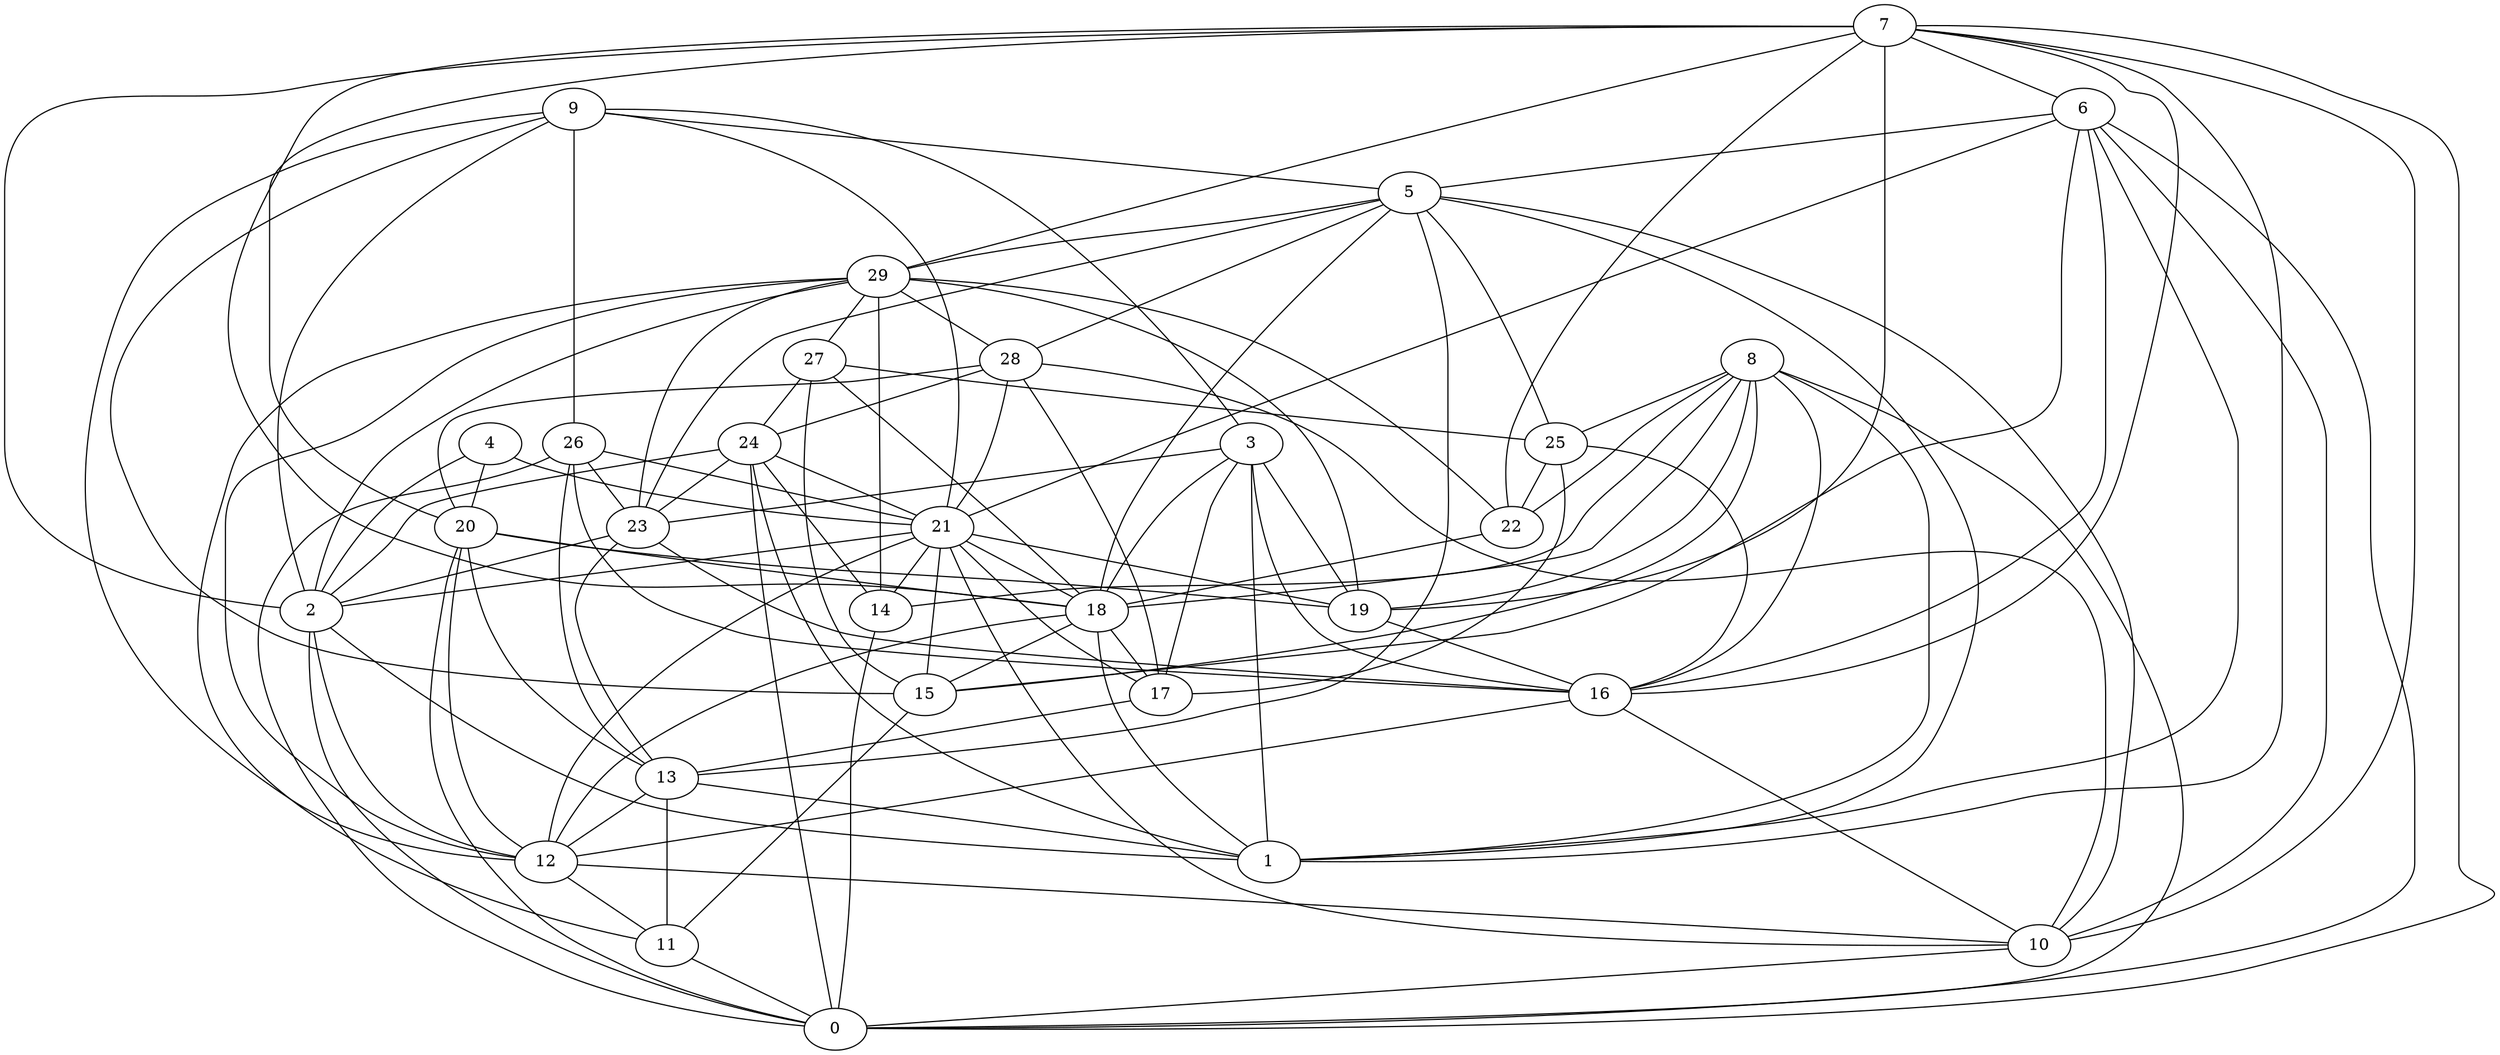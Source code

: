 digraph GG_graph {

subgraph G_graph {
edge [color = black]
"28" -> "21" [dir = none]
"25" -> "17" [dir = none]
"2" -> "1" [dir = none]
"9" -> "3" [dir = none]
"9" -> "5" [dir = none]
"9" -> "21" [dir = none]
"29" -> "23" [dir = none]
"29" -> "22" [dir = none]
"29" -> "28" [dir = none]
"29" -> "27" [dir = none]
"13" -> "11" [dir = none]
"20" -> "0" [dir = none]
"20" -> "18" [dir = none]
"20" -> "19" [dir = none]
"20" -> "13" [dir = none]
"14" -> "0" [dir = none]
"26" -> "21" [dir = none]
"26" -> "16" [dir = none]
"24" -> "23" [dir = none]
"24" -> "0" [dir = none]
"24" -> "14" [dir = none]
"6" -> "1" [dir = none]
"6" -> "10" [dir = none]
"6" -> "0" [dir = none]
"3" -> "18" [dir = none]
"3" -> "16" [dir = none]
"3" -> "23" [dir = none]
"3" -> "17" [dir = none]
"16" -> "12" [dir = none]
"16" -> "10" [dir = none]
"7" -> "2" [dir = none]
"7" -> "22" [dir = none]
"7" -> "29" [dir = none]
"7" -> "10" [dir = none]
"7" -> "20" [dir = none]
"7" -> "18" [dir = none]
"7" -> "1" [dir = none]
"10" -> "0" [dir = none]
"27" -> "18" [dir = none]
"8" -> "14" [dir = none]
"8" -> "18" [dir = none]
"8" -> "15" [dir = none]
"18" -> "15" [dir = none]
"11" -> "0" [dir = none]
"21" -> "19" [dir = none]
"21" -> "10" [dir = none]
"21" -> "18" [dir = none]
"21" -> "17" [dir = none]
"21" -> "12" [dir = none]
"21" -> "14" [dir = none]
"23" -> "13" [dir = none]
"4" -> "2" [dir = none]
"4" -> "21" [dir = none]
"12" -> "10" [dir = none]
"5" -> "13" [dir = none]
"5" -> "1" [dir = none]
"5" -> "29" [dir = none]
"5" -> "25" [dir = none]
"7" -> "6" [dir = none]
"29" -> "14" [dir = none]
"18" -> "1" [dir = none]
"15" -> "11" [dir = none]
"26" -> "0" [dir = none]
"23" -> "16" [dir = none]
"18" -> "12" [dir = none]
"22" -> "18" [dir = none]
"9" -> "2" [dir = none]
"20" -> "12" [dir = none]
"4" -> "20" [dir = none]
"18" -> "17" [dir = none]
"3" -> "1" [dir = none]
"24" -> "21" [dir = none]
"26" -> "23" [dir = none]
"5" -> "23" [dir = none]
"7" -> "16" [dir = none]
"23" -> "2" [dir = none]
"7" -> "19" [dir = none]
"17" -> "13" [dir = none]
"5" -> "10" [dir = none]
"29" -> "12" [dir = none]
"8" -> "16" [dir = none]
"28" -> "24" [dir = none]
"29" -> "2" [dir = none]
"21" -> "15" [dir = none]
"8" -> "0" [dir = none]
"28" -> "20" [dir = none]
"9" -> "15" [dir = none]
"21" -> "2" [dir = none]
"9" -> "26" [dir = none]
"6" -> "16" [dir = none]
"2" -> "12" [dir = none]
"3" -> "19" [dir = none]
"24" -> "2" [dir = none]
"12" -> "11" [dir = none]
"6" -> "15" [dir = none]
"9" -> "12" [dir = none]
"27" -> "24" [dir = none]
"28" -> "10" [dir = none]
"25" -> "16" [dir = none]
"8" -> "22" [dir = none]
"8" -> "1" [dir = none]
"26" -> "13" [dir = none]
"24" -> "1" [dir = none]
"7" -> "0" [dir = none]
"5" -> "18" [dir = none]
"6" -> "5" [dir = none]
"27" -> "25" [dir = none]
"29" -> "19" [dir = none]
"27" -> "15" [dir = none]
"19" -> "16" [dir = none]
"8" -> "25" [dir = none]
"13" -> "1" [dir = none]
"29" -> "11" [dir = none]
"8" -> "19" [dir = none]
"5" -> "28" [dir = none]
"25" -> "22" [dir = none]
"2" -> "0" [dir = none]
"13" -> "12" [dir = none]
"6" -> "21" [dir = none]
"28" -> "17" [dir = none]
}

}
